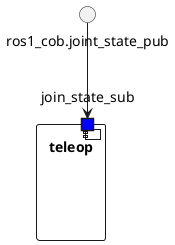 @startuml

/'SUBSYSTEMS'/

  component teleop {

/' PORTS DEFINED AS AVAILABLE IN THE ROSSYSTEM FILE '/
    portin teleop.join_state_sub as "join_state_sub" #blue

/' PORTS FROM THE ORIGINAL NODE '/
  }

  ros1_cob.joint_state_pub --> teleop.join_state_sub

@enduml
